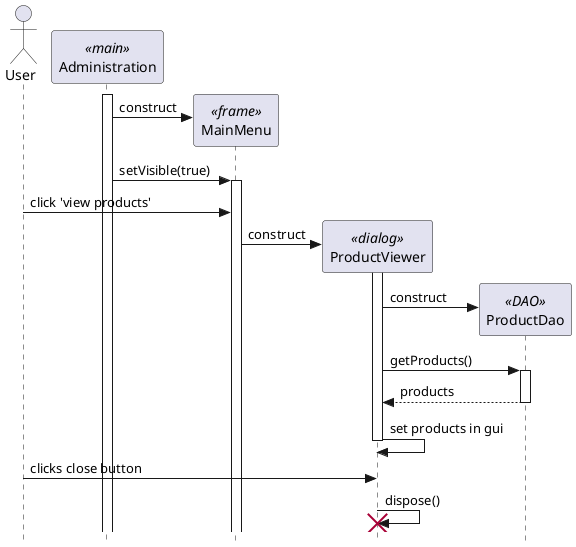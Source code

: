 @startuml
' use strict UML mode
skinparam style strictuml

actor "User" as user
participant "Administration" as main <<main>>
main++

create "MainMenu" as menu <<frame>>
main -> menu : construct
main -> menu++ : setVisible(true)

user -> menu : click 'view products'

create "ProductViewer" as viewer <<dialog>>
menu -> viewer : construct

' activate Product editor constructor
viewer++

' create a DAO
create "ProductDao" as dao <<DAO>>
viewer -> dao : construct

' get products from dao
viewer -> dao++ : getProducts()
return products
dao--

' set products from dao
viewer -> viewer : set products in gui
viewer--

user -> viewer : clicks close button

' dispose dialog
viewer -> viewer : dispose()
destroy viewer

@enduml

